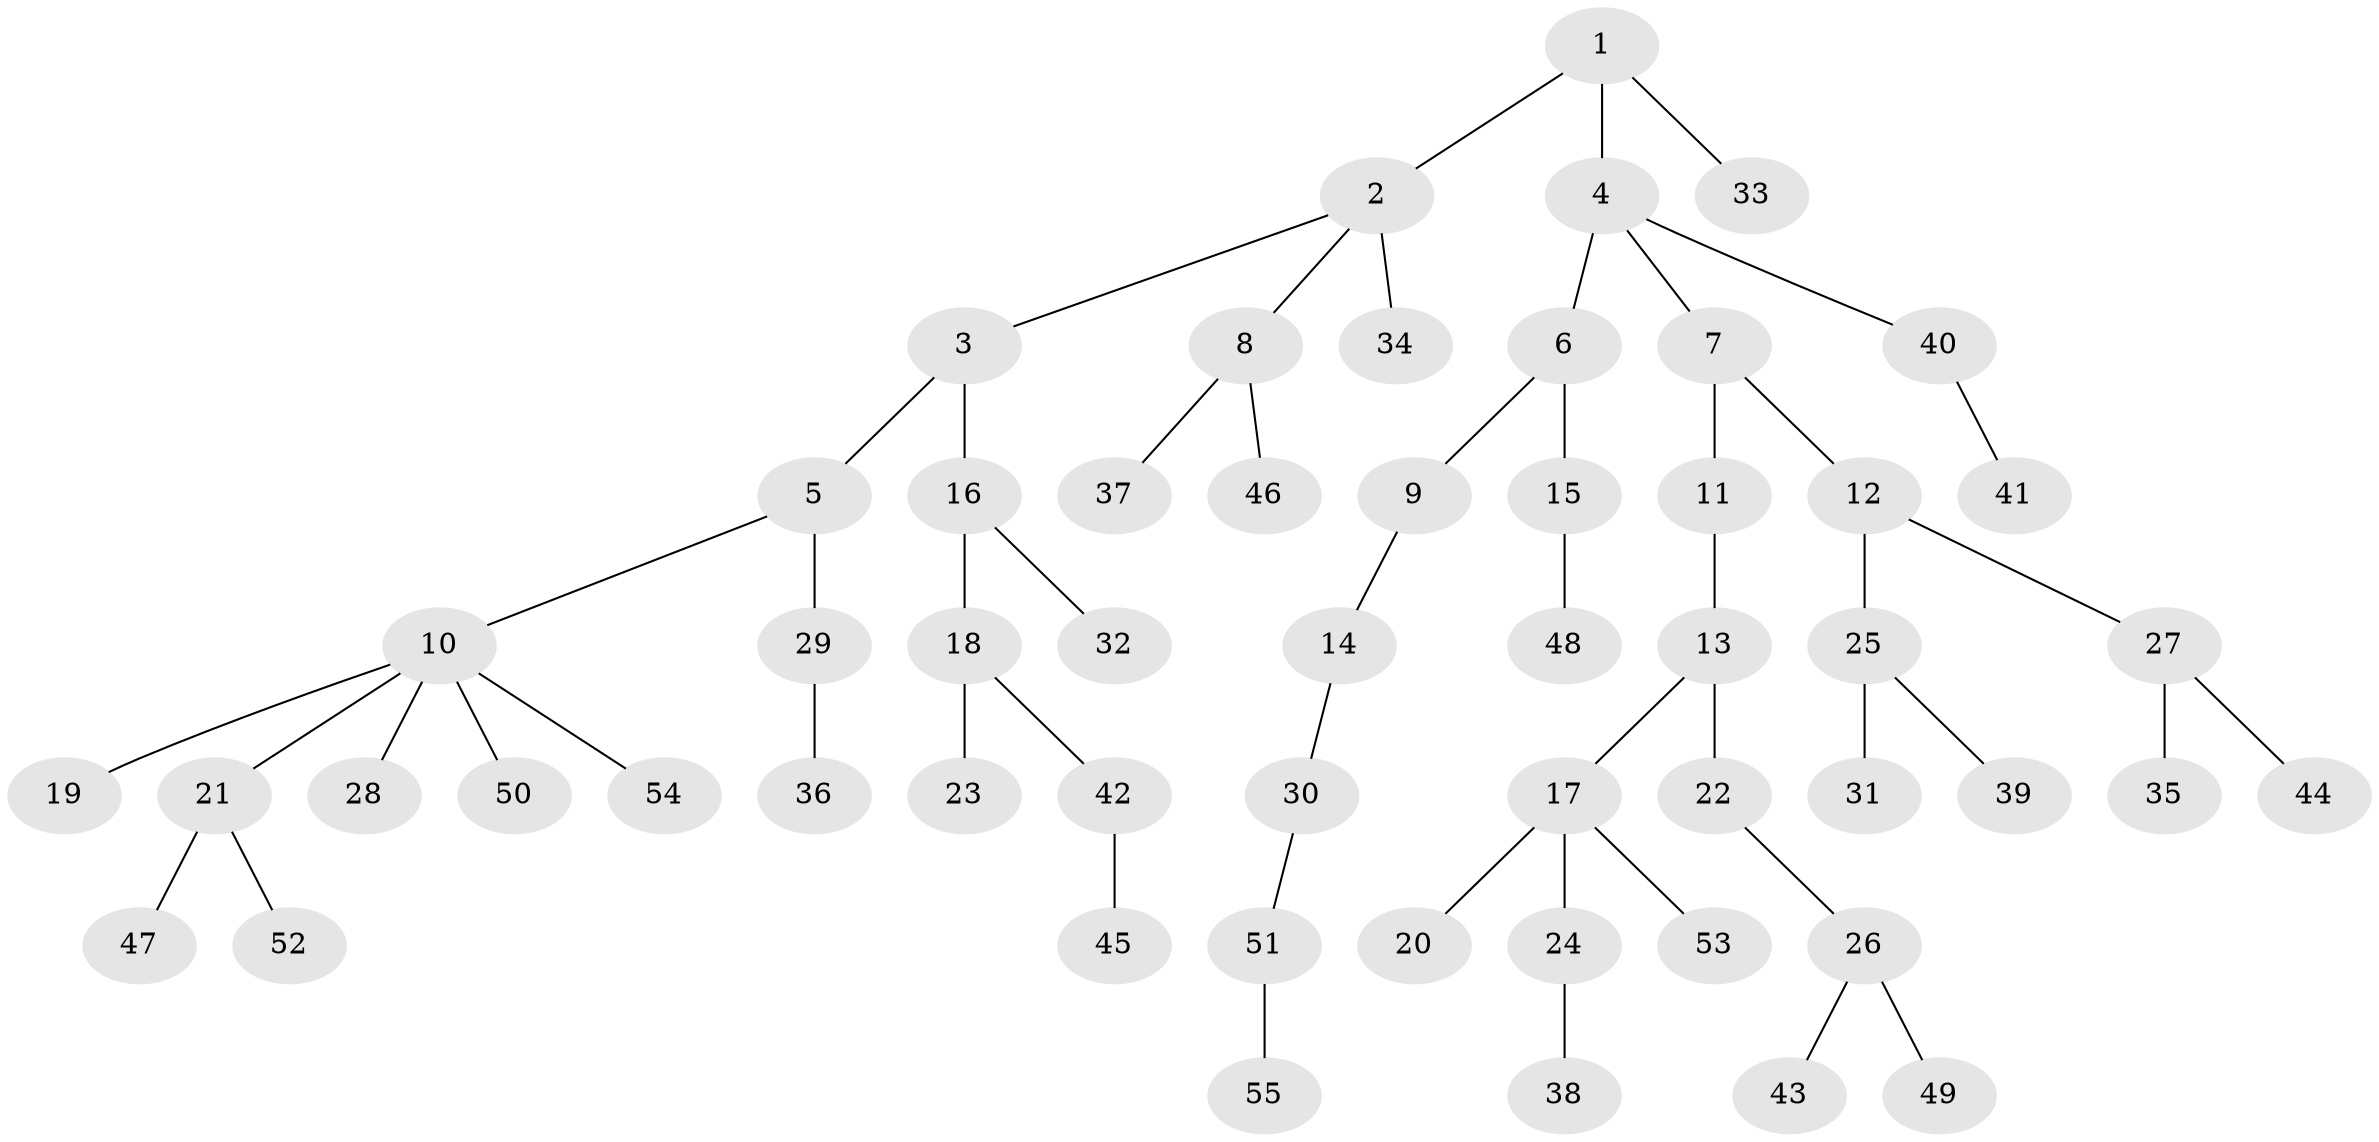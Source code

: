 // Generated by graph-tools (version 1.1) at 2025/50/03/09/25 03:50:24]
// undirected, 55 vertices, 54 edges
graph export_dot {
graph [start="1"]
  node [color=gray90,style=filled];
  1;
  2;
  3;
  4;
  5;
  6;
  7;
  8;
  9;
  10;
  11;
  12;
  13;
  14;
  15;
  16;
  17;
  18;
  19;
  20;
  21;
  22;
  23;
  24;
  25;
  26;
  27;
  28;
  29;
  30;
  31;
  32;
  33;
  34;
  35;
  36;
  37;
  38;
  39;
  40;
  41;
  42;
  43;
  44;
  45;
  46;
  47;
  48;
  49;
  50;
  51;
  52;
  53;
  54;
  55;
  1 -- 2;
  1 -- 4;
  1 -- 33;
  2 -- 3;
  2 -- 8;
  2 -- 34;
  3 -- 5;
  3 -- 16;
  4 -- 6;
  4 -- 7;
  4 -- 40;
  5 -- 10;
  5 -- 29;
  6 -- 9;
  6 -- 15;
  7 -- 11;
  7 -- 12;
  8 -- 37;
  8 -- 46;
  9 -- 14;
  10 -- 19;
  10 -- 21;
  10 -- 28;
  10 -- 50;
  10 -- 54;
  11 -- 13;
  12 -- 25;
  12 -- 27;
  13 -- 17;
  13 -- 22;
  14 -- 30;
  15 -- 48;
  16 -- 18;
  16 -- 32;
  17 -- 20;
  17 -- 24;
  17 -- 53;
  18 -- 23;
  18 -- 42;
  21 -- 47;
  21 -- 52;
  22 -- 26;
  24 -- 38;
  25 -- 31;
  25 -- 39;
  26 -- 43;
  26 -- 49;
  27 -- 35;
  27 -- 44;
  29 -- 36;
  30 -- 51;
  40 -- 41;
  42 -- 45;
  51 -- 55;
}
